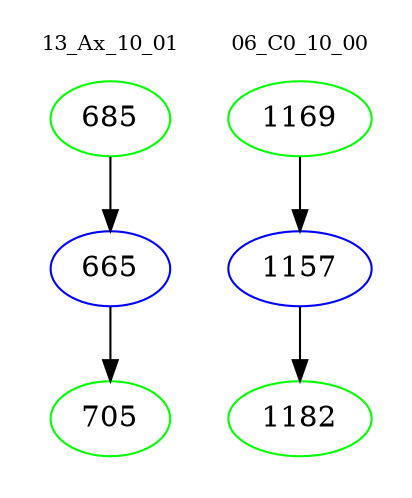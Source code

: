 digraph{
subgraph cluster_0 {
color = white
label = "13_Ax_10_01";
fontsize=10;
T0_685 [label="685", color="green"]
T0_685 -> T0_665 [color="black"]
T0_665 [label="665", color="blue"]
T0_665 -> T0_705 [color="black"]
T0_705 [label="705", color="green"]
}
subgraph cluster_1 {
color = white
label = "06_C0_10_00";
fontsize=10;
T1_1169 [label="1169", color="green"]
T1_1169 -> T1_1157 [color="black"]
T1_1157 [label="1157", color="blue"]
T1_1157 -> T1_1182 [color="black"]
T1_1182 [label="1182", color="green"]
}
}
